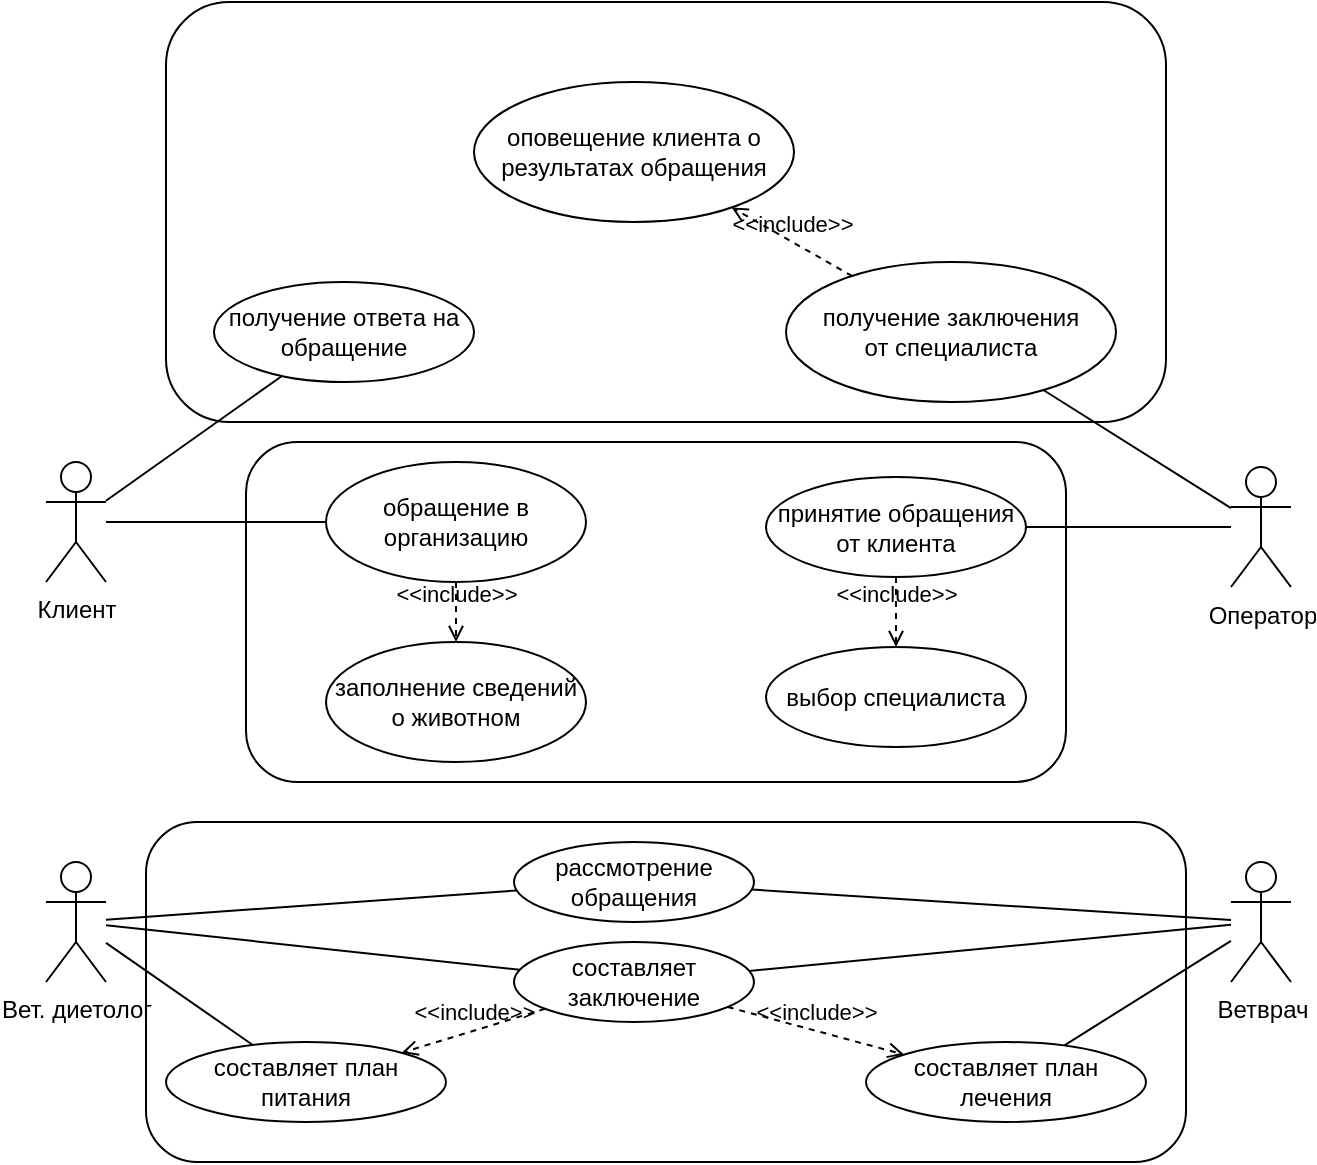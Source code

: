 <mxfile version="15.3.0" type="github">
  <diagram id="RjSi50yN4au6U6MLaVWw" name="Страница 1">
    <mxGraphModel dx="1483" dy="1876" grid="1" gridSize="10" guides="1" tooltips="1" connect="1" arrows="1" fold="1" page="1" pageScale="1" pageWidth="827" pageHeight="1169" math="0" shadow="0">
      <root>
        <mxCell id="0" />
        <mxCell id="1" parent="0" />
        <mxCell id="lZaZtHIIU2czIO46dewJ-24" value="" style="rounded=1;whiteSpace=wrap;html=1;fillColor=none;" vertex="1" parent="1">
          <mxGeometry x="90" y="250" width="520" height="170" as="geometry" />
        </mxCell>
        <mxCell id="lZaZtHIIU2czIO46dewJ-16" value="" style="rounded=1;whiteSpace=wrap;html=1;fillColor=none;" vertex="1" parent="1">
          <mxGeometry x="140" y="60" width="410" height="170" as="geometry" />
        </mxCell>
        <mxCell id="lZaZtHIIU2czIO46dewJ-15" value="" style="rounded=1;whiteSpace=wrap;html=1;fillColor=none;" vertex="1" parent="1">
          <mxGeometry x="100" y="-160" width="500" height="210" as="geometry" />
        </mxCell>
        <mxCell id="GBqM7rS1lJGuJKq9jUWu-7" style="rounded=0;orthogonalLoop=1;jettySize=auto;html=1;endArrow=none;endFill=0;" parent="1" source="GBqM7rS1lJGuJKq9jUWu-1" target="GBqM7rS1lJGuJKq9jUWu-4" edge="1">
          <mxGeometry relative="1" as="geometry" />
        </mxCell>
        <mxCell id="GBqM7rS1lJGuJKq9jUWu-8" style="rounded=0;orthogonalLoop=1;jettySize=auto;html=1;endArrow=none;endFill=0;" parent="1" source="GBqM7rS1lJGuJKq9jUWu-1" target="GBqM7rS1lJGuJKq9jUWu-6" edge="1">
          <mxGeometry relative="1" as="geometry" />
        </mxCell>
        <object label="Клиент" id="GBqM7rS1lJGuJKq9jUWu-1">
          <mxCell style="shape=umlActor;verticalLabelPosition=bottom;verticalAlign=top;html=1;outlineConnect=0;" parent="1" vertex="1">
            <mxGeometry x="40" y="70" width="30" height="60" as="geometry" />
          </mxCell>
        </object>
        <mxCell id="GBqM7rS1lJGuJKq9jUWu-2" value="Оператор" style="shape=umlActor;verticalLabelPosition=bottom;verticalAlign=top;html=1;outlineConnect=0;" parent="1" vertex="1">
          <mxGeometry x="632.5" y="72.5" width="30" height="60" as="geometry" />
        </mxCell>
        <mxCell id="GBqM7rS1lJGuJKq9jUWu-18" style="rounded=0;orthogonalLoop=1;jettySize=auto;html=1;endArrow=none;endFill=0;" parent="1" source="GBqM7rS1lJGuJKq9jUWu-3" target="GBqM7rS1lJGuJKq9jUWu-15" edge="1">
          <mxGeometry relative="1" as="geometry">
            <mxPoint x="555" y="345" as="sourcePoint" />
          </mxGeometry>
        </mxCell>
        <mxCell id="GBqM7rS1lJGuJKq9jUWu-19" style="rounded=0;orthogonalLoop=1;jettySize=auto;html=1;endArrow=none;endFill=0;" parent="1" source="GBqM7rS1lJGuJKq9jUWu-3" target="GBqM7rS1lJGuJKq9jUWu-16" edge="1">
          <mxGeometry relative="1" as="geometry" />
        </mxCell>
        <mxCell id="GBqM7rS1lJGuJKq9jUWu-20" style="rounded=0;orthogonalLoop=1;jettySize=auto;html=1;endArrow=none;endFill=0;" parent="1" source="GBqM7rS1lJGuJKq9jUWu-3" target="GBqM7rS1lJGuJKq9jUWu-17" edge="1">
          <mxGeometry relative="1" as="geometry" />
        </mxCell>
        <mxCell id="GBqM7rS1lJGuJKq9jUWu-3" value="Ветврач" style="shape=umlActor;verticalLabelPosition=bottom;verticalAlign=top;html=1;outlineConnect=0;" parent="1" vertex="1">
          <mxGeometry x="632.5" y="270" width="30" height="60" as="geometry" />
        </mxCell>
        <mxCell id="GBqM7rS1lJGuJKq9jUWu-4" value="обращение в организацию " style="ellipse;whiteSpace=wrap;html=1;align=center;newEdgeStyle={&quot;edgeStyle&quot;:&quot;entityRelationEdgeStyle&quot;,&quot;startArrow&quot;:&quot;none&quot;,&quot;endArrow&quot;:&quot;none&quot;,&quot;segment&quot;:10,&quot;curved&quot;:1};treeFolding=1;treeMoving=1;" parent="1" vertex="1">
          <mxGeometry x="180" y="70" width="130" height="60" as="geometry" />
        </mxCell>
        <mxCell id="GBqM7rS1lJGuJKq9jUWu-6" value="получение ответа на обращение" style="ellipse;whiteSpace=wrap;html=1;align=center;newEdgeStyle={&quot;edgeStyle&quot;:&quot;entityRelationEdgeStyle&quot;,&quot;startArrow&quot;:&quot;none&quot;,&quot;endArrow&quot;:&quot;none&quot;,&quot;segment&quot;:10,&quot;curved&quot;:1};treeFolding=1;treeMoving=1;" parent="1" vertex="1">
          <mxGeometry x="124" y="-20" width="130" height="50" as="geometry" />
        </mxCell>
        <mxCell id="lZaZtHIIU2czIO46dewJ-1" style="edgeStyle=none;rounded=0;orthogonalLoop=1;jettySize=auto;html=1;endArrow=none;endFill=0;" edge="1" parent="1" source="GBqM7rS1lJGuJKq9jUWu-9" target="GBqM7rS1lJGuJKq9jUWu-2">
          <mxGeometry relative="1" as="geometry" />
        </mxCell>
        <mxCell id="GBqM7rS1lJGuJKq9jUWu-9" value="принятие обращения от клиента" style="ellipse;whiteSpace=wrap;html=1;align=center;newEdgeStyle={&quot;edgeStyle&quot;:&quot;entityRelationEdgeStyle&quot;,&quot;startArrow&quot;:&quot;none&quot;,&quot;endArrow&quot;:&quot;none&quot;,&quot;segment&quot;:10,&quot;curved&quot;:1};treeFolding=1;treeMoving=1;" parent="1" vertex="1">
          <mxGeometry x="400" y="77.5" width="130" height="50" as="geometry" />
        </mxCell>
        <mxCell id="lZaZtHIIU2czIO46dewJ-3" style="edgeStyle=none;rounded=0;orthogonalLoop=1;jettySize=auto;html=1;endArrow=none;endFill=0;" edge="1" parent="1" source="GBqM7rS1lJGuJKq9jUWu-11" target="GBqM7rS1lJGuJKq9jUWu-2">
          <mxGeometry relative="1" as="geometry">
            <mxPoint x="600" y="120" as="targetPoint" />
          </mxGeometry>
        </mxCell>
        <mxCell id="GBqM7rS1lJGuJKq9jUWu-11" value="&lt;div&gt;получение заключения&lt;/div&gt;&lt;div&gt;от специалиста&lt;br&gt;&lt;/div&gt;" style="ellipse;whiteSpace=wrap;html=1;align=center;newEdgeStyle={&quot;edgeStyle&quot;:&quot;entityRelationEdgeStyle&quot;,&quot;startArrow&quot;:&quot;none&quot;,&quot;endArrow&quot;:&quot;none&quot;,&quot;segment&quot;:10,&quot;curved&quot;:1};treeFolding=1;treeMoving=1;" parent="1" vertex="1">
          <mxGeometry x="410" y="-30" width="165" height="70" as="geometry" />
        </mxCell>
        <mxCell id="GBqM7rS1lJGuJKq9jUWu-15" value="рассмотрение обращения" style="ellipse;whiteSpace=wrap;html=1;align=center;newEdgeStyle={&quot;edgeStyle&quot;:&quot;entityRelationEdgeStyle&quot;,&quot;startArrow&quot;:&quot;none&quot;,&quot;endArrow&quot;:&quot;none&quot;,&quot;segment&quot;:10,&quot;curved&quot;:1};treeFolding=1;treeMoving=1;" parent="1" vertex="1">
          <mxGeometry x="274" y="260" width="120" height="40" as="geometry" />
        </mxCell>
        <mxCell id="GBqM7rS1lJGuJKq9jUWu-16" value="составляет план лечения" style="ellipse;whiteSpace=wrap;html=1;align=center;newEdgeStyle={&quot;edgeStyle&quot;:&quot;entityRelationEdgeStyle&quot;,&quot;startArrow&quot;:&quot;none&quot;,&quot;endArrow&quot;:&quot;none&quot;,&quot;segment&quot;:10,&quot;curved&quot;:1};treeFolding=1;treeMoving=1;" parent="1" vertex="1">
          <mxGeometry x="450" y="360" width="140" height="40" as="geometry" />
        </mxCell>
        <mxCell id="GBqM7rS1lJGuJKq9jUWu-17" value="составляет заключение" style="ellipse;whiteSpace=wrap;html=1;align=center;newEdgeStyle={&quot;edgeStyle&quot;:&quot;entityRelationEdgeStyle&quot;,&quot;startArrow&quot;:&quot;none&quot;,&quot;endArrow&quot;:&quot;none&quot;,&quot;segment&quot;:10,&quot;curved&quot;:1};treeFolding=1;treeMoving=1;" parent="1" vertex="1">
          <mxGeometry x="274" y="310" width="120" height="40" as="geometry" />
        </mxCell>
        <mxCell id="lZaZtHIIU2czIO46dewJ-5" value="&amp;lt;&amp;lt;include&amp;gt;&amp;gt;" style="html=1;verticalAlign=bottom;labelBackgroundColor=none;endArrow=open;endFill=0;dashed=1;" edge="1" parent="1" source="GBqM7rS1lJGuJKq9jUWu-11" target="lZaZtHIIU2czIO46dewJ-7">
          <mxGeometry width="160" relative="1" as="geometry">
            <mxPoint x="550" y="270" as="sourcePoint" />
            <mxPoint x="710" y="270" as="targetPoint" />
          </mxGeometry>
        </mxCell>
        <mxCell id="lZaZtHIIU2czIO46dewJ-7" value="оповещение клиента о результатах обращения" style="ellipse;whiteSpace=wrap;html=1;align=center;newEdgeStyle={&quot;edgeStyle&quot;:&quot;entityRelationEdgeStyle&quot;,&quot;startArrow&quot;:&quot;none&quot;,&quot;endArrow&quot;:&quot;none&quot;,&quot;segment&quot;:10,&quot;curved&quot;:1};treeFolding=1;treeMoving=1;" vertex="1" parent="1">
          <mxGeometry x="254" y="-120" width="160" height="70" as="geometry" />
        </mxCell>
        <mxCell id="lZaZtHIIU2czIO46dewJ-17" style="edgeStyle=none;rounded=0;orthogonalLoop=1;jettySize=auto;html=1;endArrow=none;endFill=0;" edge="1" parent="1" source="lZaZtHIIU2czIO46dewJ-8" target="GBqM7rS1lJGuJKq9jUWu-15">
          <mxGeometry relative="1" as="geometry" />
        </mxCell>
        <mxCell id="lZaZtHIIU2czIO46dewJ-18" style="edgeStyle=none;rounded=0;orthogonalLoop=1;jettySize=auto;html=1;endArrow=none;endFill=0;" edge="1" parent="1" source="lZaZtHIIU2czIO46dewJ-8" target="GBqM7rS1lJGuJKq9jUWu-17">
          <mxGeometry relative="1" as="geometry" />
        </mxCell>
        <mxCell id="lZaZtHIIU2czIO46dewJ-20" style="edgeStyle=none;rounded=0;orthogonalLoop=1;jettySize=auto;html=1;endArrow=none;endFill=0;" edge="1" parent="1" source="lZaZtHIIU2czIO46dewJ-8" target="lZaZtHIIU2czIO46dewJ-19">
          <mxGeometry relative="1" as="geometry" />
        </mxCell>
        <mxCell id="lZaZtHIIU2czIO46dewJ-8" value="Вет. диетолог" style="shape=umlActor;verticalLabelPosition=bottom;verticalAlign=top;html=1;outlineConnect=0;" vertex="1" parent="1">
          <mxGeometry x="40" y="270" width="30" height="60" as="geometry" />
        </mxCell>
        <mxCell id="lZaZtHIIU2czIO46dewJ-10" value="заполнение сведений &lt;br&gt;о животном" style="ellipse;whiteSpace=wrap;html=1;align=center;newEdgeStyle={&quot;edgeStyle&quot;:&quot;entityRelationEdgeStyle&quot;,&quot;startArrow&quot;:&quot;none&quot;,&quot;endArrow&quot;:&quot;none&quot;,&quot;segment&quot;:10,&quot;curved&quot;:1};treeFolding=1;treeMoving=1;" vertex="1" parent="1">
          <mxGeometry x="180" y="160" width="130" height="60" as="geometry" />
        </mxCell>
        <mxCell id="lZaZtHIIU2czIO46dewJ-11" value="&amp;lt;&amp;lt;include&amp;gt;&amp;gt;" style="html=1;verticalAlign=bottom;labelBackgroundColor=none;endArrow=open;endFill=0;dashed=1;" edge="1" parent="1" source="GBqM7rS1lJGuJKq9jUWu-4" target="lZaZtHIIU2czIO46dewJ-10">
          <mxGeometry width="160" relative="1" as="geometry">
            <mxPoint x="364" y="276" as="sourcePoint" />
            <mxPoint x="266.115" y="293.502" as="targetPoint" />
          </mxGeometry>
        </mxCell>
        <mxCell id="lZaZtHIIU2czIO46dewJ-12" value="выбор специалиста" style="ellipse;whiteSpace=wrap;html=1;align=center;newEdgeStyle={&quot;edgeStyle&quot;:&quot;entityRelationEdgeStyle&quot;,&quot;startArrow&quot;:&quot;none&quot;,&quot;endArrow&quot;:&quot;none&quot;,&quot;segment&quot;:10,&quot;curved&quot;:1};treeFolding=1;treeMoving=1;" vertex="1" parent="1">
          <mxGeometry x="400" y="162.5" width="130" height="50" as="geometry" />
        </mxCell>
        <mxCell id="lZaZtHIIU2czIO46dewJ-13" value="&amp;lt;&amp;lt;include&amp;gt;&amp;gt;" style="html=1;verticalAlign=bottom;labelBackgroundColor=none;endArrow=open;endFill=0;dashed=1;" edge="1" parent="1" source="GBqM7rS1lJGuJKq9jUWu-9" target="lZaZtHIIU2czIO46dewJ-12">
          <mxGeometry width="160" relative="1" as="geometry">
            <mxPoint x="245.881" y="81.331" as="sourcePoint" />
            <mxPoint x="334.2" y="48.716" as="targetPoint" />
          </mxGeometry>
        </mxCell>
        <mxCell id="lZaZtHIIU2czIO46dewJ-19" value="составляет план питания" style="ellipse;whiteSpace=wrap;html=1;align=center;newEdgeStyle={&quot;edgeStyle&quot;:&quot;entityRelationEdgeStyle&quot;,&quot;startArrow&quot;:&quot;none&quot;,&quot;endArrow&quot;:&quot;none&quot;,&quot;segment&quot;:10,&quot;curved&quot;:1};treeFolding=1;treeMoving=1;" vertex="1" parent="1">
          <mxGeometry x="100" y="360" width="140" height="40" as="geometry" />
        </mxCell>
        <mxCell id="lZaZtHIIU2czIO46dewJ-21" value="&amp;lt;&amp;lt;include&amp;gt;&amp;gt;" style="html=1;verticalAlign=bottom;labelBackgroundColor=none;endArrow=open;endFill=0;dashed=1;" edge="1" parent="1" source="GBqM7rS1lJGuJKq9jUWu-17" target="lZaZtHIIU2czIO46dewJ-19">
          <mxGeometry width="160" relative="1" as="geometry">
            <mxPoint x="160" y="450" as="sourcePoint" />
            <mxPoint x="320" y="450" as="targetPoint" />
          </mxGeometry>
        </mxCell>
        <mxCell id="lZaZtHIIU2czIO46dewJ-22" value="&amp;lt;&amp;lt;include&amp;gt;&amp;gt;" style="html=1;verticalAlign=bottom;labelBackgroundColor=none;endArrow=open;endFill=0;dashed=1;" edge="1" parent="1" source="GBqM7rS1lJGuJKq9jUWu-17" target="GBqM7rS1lJGuJKq9jUWu-16">
          <mxGeometry width="160" relative="1" as="geometry">
            <mxPoint x="299.517" y="353.422" as="sourcePoint" />
            <mxPoint x="227.866" y="375.407" as="targetPoint" />
          </mxGeometry>
        </mxCell>
      </root>
    </mxGraphModel>
  </diagram>
</mxfile>
